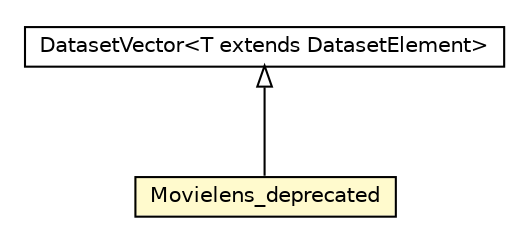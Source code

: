 #!/usr/local/bin/dot
#
# Class diagram 
# Generated by UMLGraph version 5.2 (http://www.umlgraph.org/)
#

digraph G {
	edge [fontname="Helvetica",fontsize=10,labelfontname="Helvetica",labelfontsize=10];
	node [fontname="Helvetica",fontsize=10,shape=plaintext];
	nodesep=0.25;
	ranksep=0.5;
	// it.unica.foresee.datasets.DatasetVector<T extends it.unica.foresee.datasets.interfaces.DatasetElement>
	c1040 [label=<<table title="it.unica.foresee.datasets.DatasetVector" border="0" cellborder="1" cellspacing="0" cellpadding="2" port="p" href="./DatasetVector.html">
		<tr><td><table border="0" cellspacing="0" cellpadding="1">
<tr><td align="center" balign="center"> DatasetVector&lt;T extends DatasetElement&gt; </td></tr>
		</table></td></tr>
		</table>>, fontname="Helvetica", fontcolor="black", fontsize=10.0];
	// it.unica.foresee.datasets.Movielens_deprecated
	c1044 [label=<<table title="it.unica.foresee.datasets.Movielens_deprecated" border="0" cellborder="1" cellspacing="0" cellpadding="2" port="p" bgcolor="lemonChiffon" href="./Movielens_deprecated.html">
		<tr><td><table border="0" cellspacing="0" cellpadding="1">
<tr><td align="center" balign="center"> Movielens_deprecated </td></tr>
		</table></td></tr>
		</table>>, fontname="Helvetica", fontcolor="black", fontsize=10.0];
	//it.unica.foresee.datasets.Movielens_deprecated extends it.unica.foresee.datasets.DatasetVector<it.unica.foresee.datasets.MovielensElement>
	c1040:p -> c1044:p [dir=back,arrowtail=empty];
}

